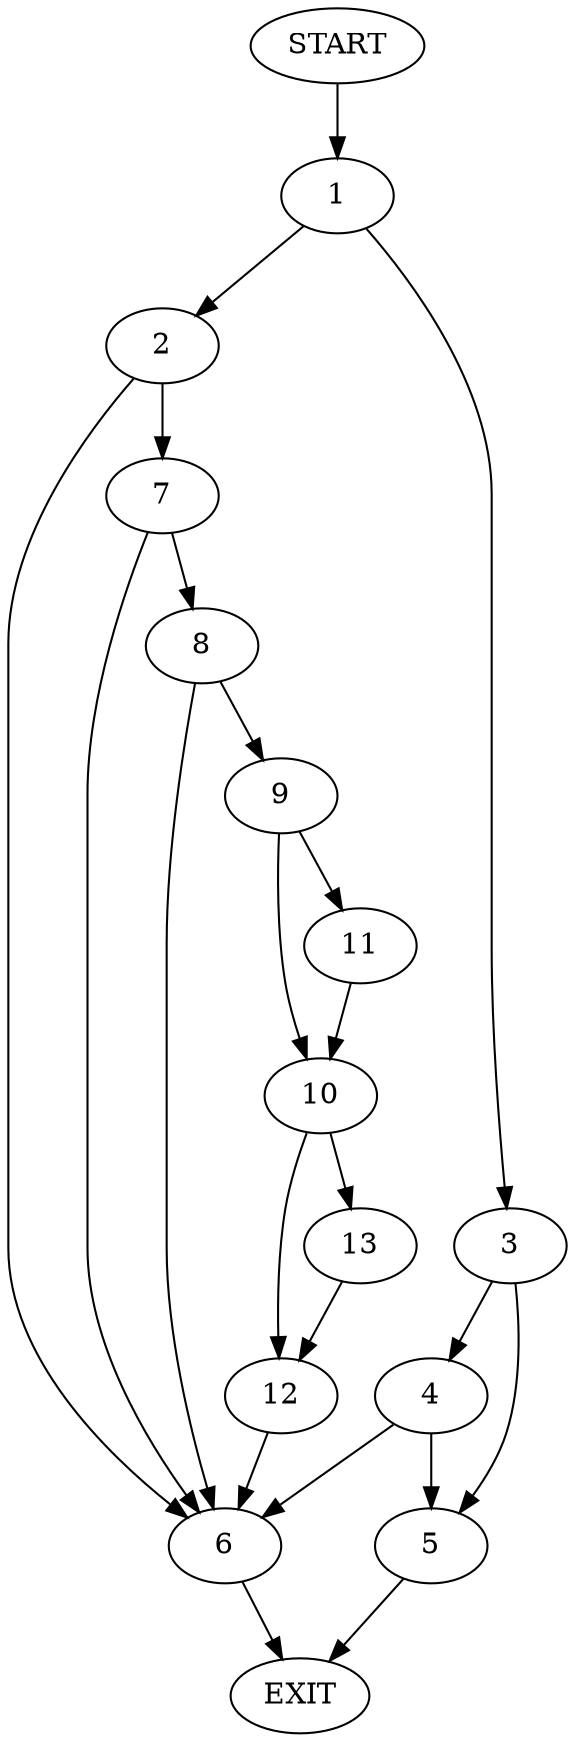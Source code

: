 digraph {
0 [label="START"]
14 [label="EXIT"]
0 -> 1
1 -> 2
1 -> 3
3 -> 4
3 -> 5
2 -> 6
2 -> 7
7 -> 8
7 -> 6
6 -> 14
8 -> 6
8 -> 9
9 -> 10
9 -> 11
11 -> 10
10 -> 12
10 -> 13
13 -> 12
12 -> 6
5 -> 14
4 -> 6
4 -> 5
}
